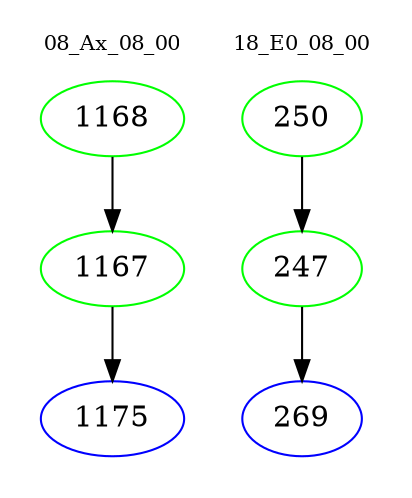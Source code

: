 digraph{
subgraph cluster_0 {
color = white
label = "08_Ax_08_00";
fontsize=10;
T0_1168 [label="1168", color="green"]
T0_1168 -> T0_1167 [color="black"]
T0_1167 [label="1167", color="green"]
T0_1167 -> T0_1175 [color="black"]
T0_1175 [label="1175", color="blue"]
}
subgraph cluster_1 {
color = white
label = "18_E0_08_00";
fontsize=10;
T1_250 [label="250", color="green"]
T1_250 -> T1_247 [color="black"]
T1_247 [label="247", color="green"]
T1_247 -> T1_269 [color="black"]
T1_269 [label="269", color="blue"]
}
}
